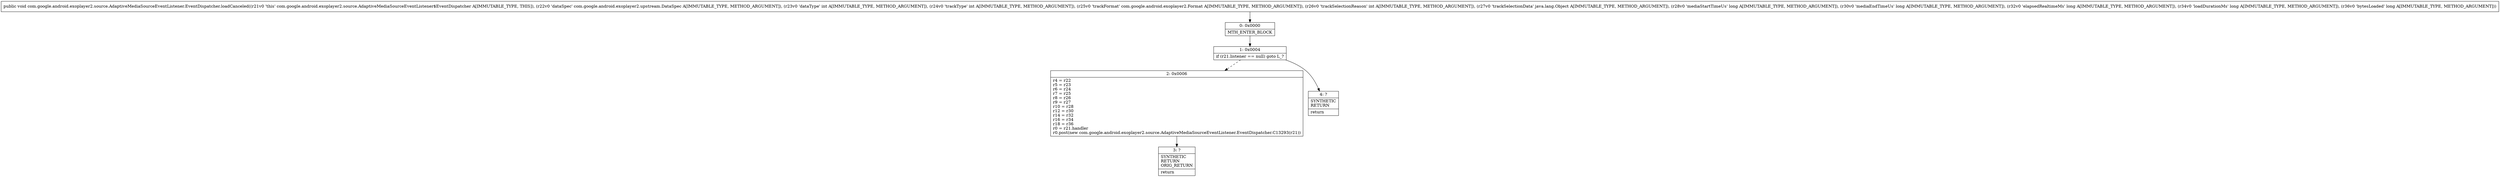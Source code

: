 digraph "CFG forcom.google.android.exoplayer2.source.AdaptiveMediaSourceEventListener.EventDispatcher.loadCanceled(Lcom\/google\/android\/exoplayer2\/upstream\/DataSpec;IILcom\/google\/android\/exoplayer2\/Format;ILjava\/lang\/Object;JJJJJ)V" {
Node_0 [shape=record,label="{0\:\ 0x0000|MTH_ENTER_BLOCK\l}"];
Node_1 [shape=record,label="{1\:\ 0x0004|if (r21.listener == null) goto L_?\l}"];
Node_2 [shape=record,label="{2\:\ 0x0006|r4 = r22\lr5 = r23\lr6 = r24\lr7 = r25\lr8 = r26\lr9 = r27\lr10 = r28\lr12 = r30\lr14 = r32\lr16 = r34\lr18 = r36\lr0 = r21.handler\lr0.post(new com.google.android.exoplayer2.source.AdaptiveMediaSourceEventListener.EventDispatcher.C13293(r21))\l}"];
Node_3 [shape=record,label="{3\:\ ?|SYNTHETIC\lRETURN\lORIG_RETURN\l|return\l}"];
Node_4 [shape=record,label="{4\:\ ?|SYNTHETIC\lRETURN\l|return\l}"];
MethodNode[shape=record,label="{public void com.google.android.exoplayer2.source.AdaptiveMediaSourceEventListener.EventDispatcher.loadCanceled((r21v0 'this' com.google.android.exoplayer2.source.AdaptiveMediaSourceEventListener$EventDispatcher A[IMMUTABLE_TYPE, THIS]), (r22v0 'dataSpec' com.google.android.exoplayer2.upstream.DataSpec A[IMMUTABLE_TYPE, METHOD_ARGUMENT]), (r23v0 'dataType' int A[IMMUTABLE_TYPE, METHOD_ARGUMENT]), (r24v0 'trackType' int A[IMMUTABLE_TYPE, METHOD_ARGUMENT]), (r25v0 'trackFormat' com.google.android.exoplayer2.Format A[IMMUTABLE_TYPE, METHOD_ARGUMENT]), (r26v0 'trackSelectionReason' int A[IMMUTABLE_TYPE, METHOD_ARGUMENT]), (r27v0 'trackSelectionData' java.lang.Object A[IMMUTABLE_TYPE, METHOD_ARGUMENT]), (r28v0 'mediaStartTimeUs' long A[IMMUTABLE_TYPE, METHOD_ARGUMENT]), (r30v0 'mediaEndTimeUs' long A[IMMUTABLE_TYPE, METHOD_ARGUMENT]), (r32v0 'elapsedRealtimeMs' long A[IMMUTABLE_TYPE, METHOD_ARGUMENT]), (r34v0 'loadDurationMs' long A[IMMUTABLE_TYPE, METHOD_ARGUMENT]), (r36v0 'bytesLoaded' long A[IMMUTABLE_TYPE, METHOD_ARGUMENT])) }"];
MethodNode -> Node_0;
Node_0 -> Node_1;
Node_1 -> Node_2[style=dashed];
Node_1 -> Node_4;
Node_2 -> Node_3;
}

